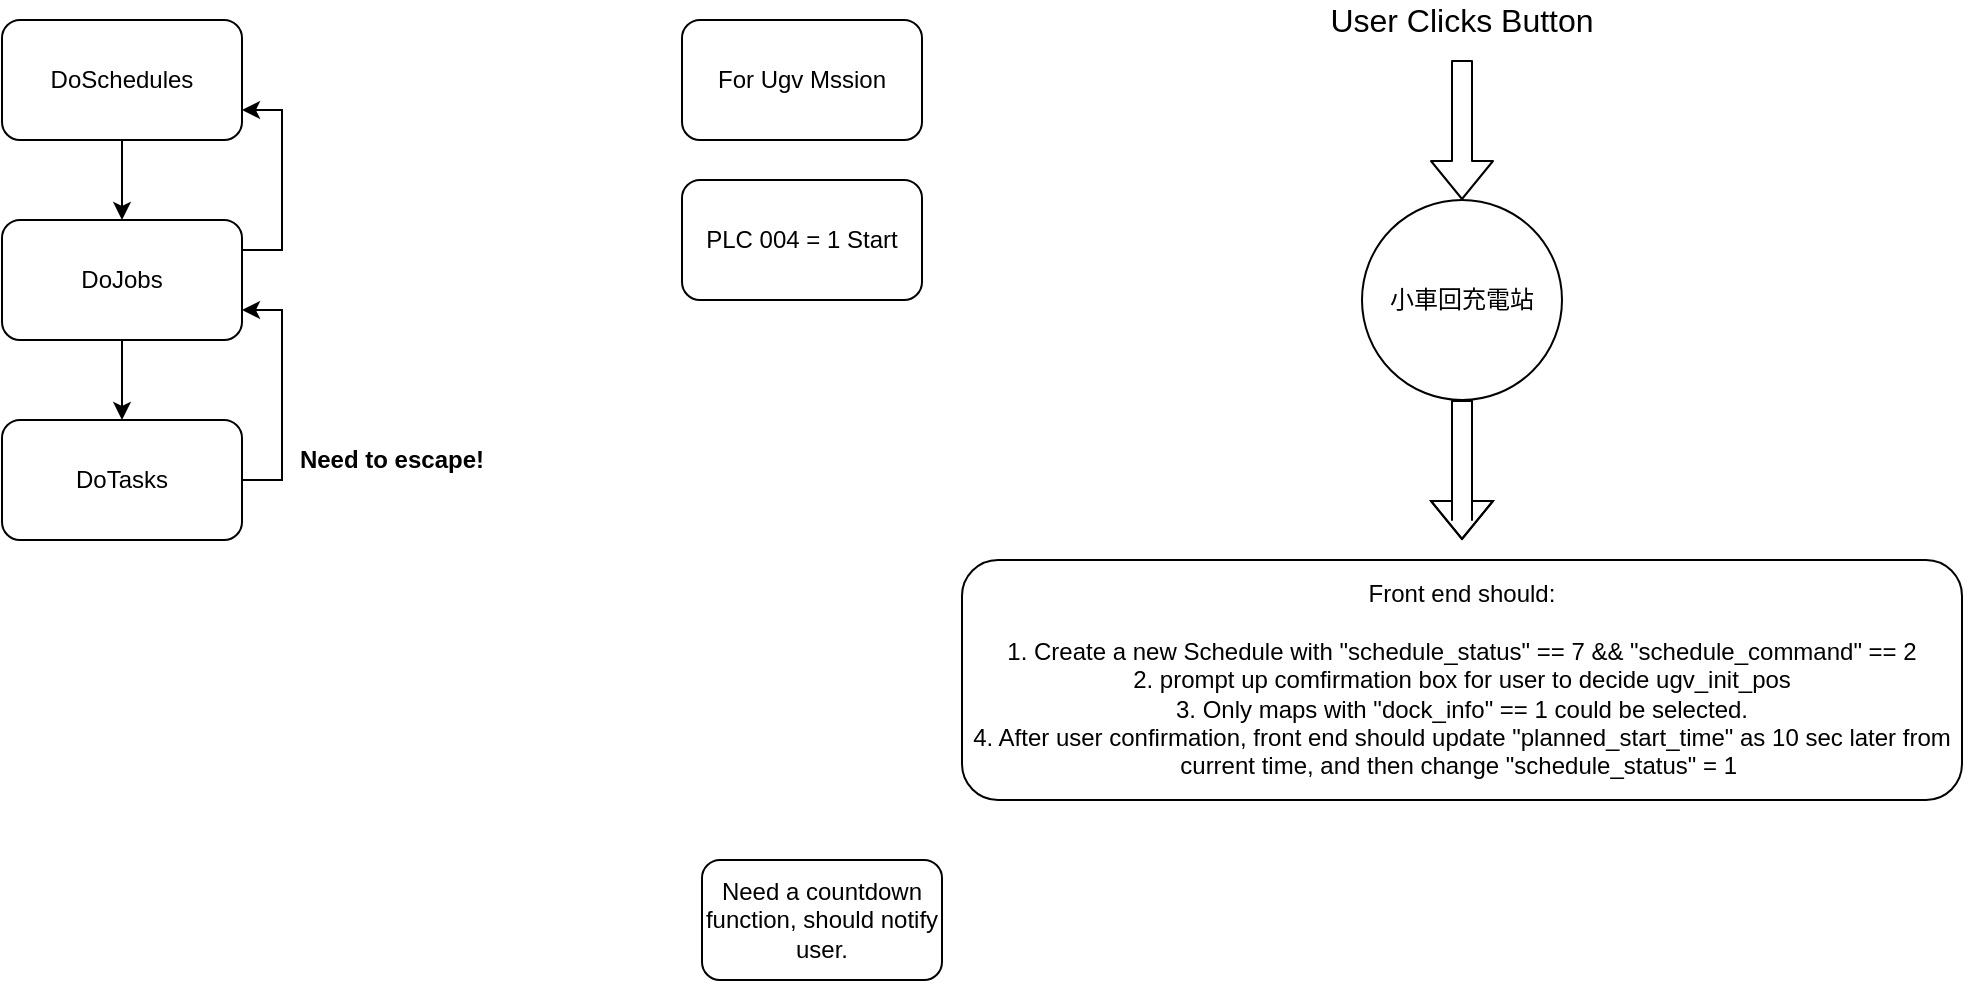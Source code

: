 <mxfile version="14.7.7" type="github" pages="2">
  <diagram name="TwoButtons" id="9f46799a-70d6-7492-0946-bef42562c5a5">
    <mxGraphModel dx="920" dy="605" grid="1" gridSize="10" guides="1" tooltips="1" connect="1" arrows="1" fold="1" page="1" pageScale="1" pageWidth="1100" pageHeight="850" background="none" math="0" shadow="0">
      <root>
        <mxCell id="0" />
        <mxCell id="1" parent="0" />
        <mxCell id="KLwD5VwdmR7PRyjQqvhB-4" style="edgeStyle=orthogonalEdgeStyle;rounded=0;orthogonalLoop=1;jettySize=auto;html=1;exitX=0.5;exitY=1;exitDx=0;exitDy=0;entryX=0.5;entryY=0;entryDx=0;entryDy=0;" parent="1" source="KLwD5VwdmR7PRyjQqvhB-1" target="KLwD5VwdmR7PRyjQqvhB-2" edge="1">
          <mxGeometry relative="1" as="geometry" />
        </mxCell>
        <mxCell id="KLwD5VwdmR7PRyjQqvhB-1" value="DoSchedules" style="rounded=1;whiteSpace=wrap;html=1;" parent="1" vertex="1">
          <mxGeometry x="100" y="40" width="120" height="60" as="geometry" />
        </mxCell>
        <mxCell id="KLwD5VwdmR7PRyjQqvhB-5" style="edgeStyle=orthogonalEdgeStyle;rounded=0;orthogonalLoop=1;jettySize=auto;html=1;exitX=0.5;exitY=1;exitDx=0;exitDy=0;entryX=0.5;entryY=0;entryDx=0;entryDy=0;" parent="1" source="KLwD5VwdmR7PRyjQqvhB-2" target="KLwD5VwdmR7PRyjQqvhB-3" edge="1">
          <mxGeometry relative="1" as="geometry" />
        </mxCell>
        <mxCell id="KLwD5VwdmR7PRyjQqvhB-7" style="edgeStyle=orthogonalEdgeStyle;rounded=0;orthogonalLoop=1;jettySize=auto;html=1;exitX=1;exitY=0.25;exitDx=0;exitDy=0;entryX=1;entryY=0.75;entryDx=0;entryDy=0;" parent="1" source="KLwD5VwdmR7PRyjQqvhB-2" target="KLwD5VwdmR7PRyjQqvhB-1" edge="1">
          <mxGeometry relative="1" as="geometry" />
        </mxCell>
        <mxCell id="KLwD5VwdmR7PRyjQqvhB-2" value="DoJobs" style="rounded=1;whiteSpace=wrap;html=1;" parent="1" vertex="1">
          <mxGeometry x="100" y="140" width="120" height="60" as="geometry" />
        </mxCell>
        <mxCell id="KLwD5VwdmR7PRyjQqvhB-6" style="edgeStyle=orthogonalEdgeStyle;rounded=0;orthogonalLoop=1;jettySize=auto;html=1;exitX=1;exitY=0.5;exitDx=0;exitDy=0;entryX=1;entryY=0.75;entryDx=0;entryDy=0;" parent="1" source="KLwD5VwdmR7PRyjQqvhB-3" target="KLwD5VwdmR7PRyjQqvhB-2" edge="1">
          <mxGeometry relative="1" as="geometry" />
        </mxCell>
        <mxCell id="KLwD5VwdmR7PRyjQqvhB-3" value="DoTasks" style="rounded=1;whiteSpace=wrap;html=1;" parent="1" vertex="1">
          <mxGeometry x="100" y="240" width="120" height="60" as="geometry" />
        </mxCell>
        <mxCell id="KLwD5VwdmR7PRyjQqvhB-8" value="For Ugv Mssion" style="rounded=1;whiteSpace=wrap;html=1;" parent="1" vertex="1">
          <mxGeometry x="440" y="40" width="120" height="60" as="geometry" />
        </mxCell>
        <mxCell id="KLwD5VwdmR7PRyjQqvhB-9" value="PLC 004 = 1 Start" style="rounded=1;whiteSpace=wrap;html=1;" parent="1" vertex="1">
          <mxGeometry x="440" y="120" width="120" height="60" as="geometry" />
        </mxCell>
        <mxCell id="KLwD5VwdmR7PRyjQqvhB-10" value="&lt;b&gt;Need to escape!&lt;/b&gt;" style="text;html=1;strokeColor=none;fillColor=none;align=center;verticalAlign=middle;whiteSpace=wrap;rounded=0;" parent="1" vertex="1">
          <mxGeometry x="240" y="250" width="110" height="20" as="geometry" />
        </mxCell>
        <mxCell id="KLwD5VwdmR7PRyjQqvhB-12" value="小車回充電站" style="ellipse;whiteSpace=wrap;html=1;aspect=fixed;" parent="1" vertex="1">
          <mxGeometry x="780" y="130" width="100" height="100" as="geometry" />
        </mxCell>
        <mxCell id="KLwD5VwdmR7PRyjQqvhB-14" value="" style="shape=flexArrow;endArrow=classic;html=1;entryX=0.5;entryY=0;entryDx=0;entryDy=0;" parent="1" target="KLwD5VwdmR7PRyjQqvhB-12" edge="1">
          <mxGeometry width="50" height="50" relative="1" as="geometry">
            <mxPoint x="830" y="60" as="sourcePoint" />
            <mxPoint x="1040" y="240" as="targetPoint" />
          </mxGeometry>
        </mxCell>
        <mxCell id="KLwD5VwdmR7PRyjQqvhB-15" value="&lt;font style=&quot;font-size: 16px&quot;&gt;User Clicks Button&lt;/font&gt;" style="text;html=1;strokeColor=none;fillColor=none;align=center;verticalAlign=middle;whiteSpace=wrap;rounded=0;" parent="1" vertex="1">
          <mxGeometry x="750" y="30" width="160" height="20" as="geometry" />
        </mxCell>
        <mxCell id="KLwD5VwdmR7PRyjQqvhB-16" value="" style="shape=flexArrow;endArrow=classic;html=1;exitX=0.5;exitY=1;exitDx=0;exitDy=0;" parent="1" source="KLwD5VwdmR7PRyjQqvhB-12" edge="1">
          <mxGeometry width="50" height="50" relative="1" as="geometry">
            <mxPoint x="829.5" y="235" as="sourcePoint" />
            <mxPoint x="830" y="300" as="targetPoint" />
            <Array as="points">
              <mxPoint x="830" y="290" />
            </Array>
          </mxGeometry>
        </mxCell>
        <mxCell id="KLwD5VwdmR7PRyjQqvhB-17" value="Front end should:&lt;br&gt;&lt;br&gt;1. Create a new Schedule with &quot;schedule_status&quot; == 7 &amp;amp;&amp;amp; &quot;schedule_command&quot; == 2&lt;br&gt;2. prompt up comfirmation box for user to decide ugv_init_pos&lt;br&gt;3. Only maps with &quot;dock_info&quot; == 1 could be selected.&lt;br&gt;4. After user confirmation, front end should update &quot;planned_start_time&quot; as 10 sec later from current time, and then change &quot;schedule_status&quot; = 1&amp;nbsp;" style="rounded=1;whiteSpace=wrap;html=1;" parent="1" vertex="1">
          <mxGeometry x="580" y="310" width="500" height="120" as="geometry" />
        </mxCell>
        <mxCell id="KLwD5VwdmR7PRyjQqvhB-19" value="Need a countdown function, should notify user." style="rounded=1;whiteSpace=wrap;html=1;" parent="1" vertex="1">
          <mxGeometry x="450" y="460" width="120" height="60" as="geometry" />
        </mxCell>
      </root>
    </mxGraphModel>
  </diagram>
  <diagram id="owZQCH_vDhyIAB7X52QG" name="RedoButton">
    <mxGraphModel dx="782" dy="1683" grid="1" gridSize="10" guides="1" tooltips="1" connect="1" arrows="1" fold="1" page="1" pageScale="1" pageWidth="827" pageHeight="1169" math="0" shadow="0">
      <root>
        <mxCell id="n0nwbGPEsCJ3wl-f-12y-0" />
        <mxCell id="n0nwbGPEsCJ3wl-f-12y-1" parent="n0nwbGPEsCJ3wl-f-12y-0" />
        <mxCell id="rHpX2mkYnnXNI7FvOPFv-5" style="edgeStyle=orthogonalEdgeStyle;rounded=0;orthogonalLoop=1;jettySize=auto;html=1;exitX=0.5;exitY=0;exitDx=0;exitDy=0;" edge="1" parent="n0nwbGPEsCJ3wl-f-12y-1" source="n0nwbGPEsCJ3wl-f-12y-2">
          <mxGeometry relative="1" as="geometry">
            <mxPoint x="120" y="-60" as="targetPoint" />
          </mxGeometry>
        </mxCell>
        <mxCell id="n0nwbGPEsCJ3wl-f-12y-2" value="重做" style="rounded=1;whiteSpace=wrap;html=1;" vertex="1" parent="n0nwbGPEsCJ3wl-f-12y-1">
          <mxGeometry x="60" y="30" width="90" height="40" as="geometry" />
        </mxCell>
        <mxCell id="n0nwbGPEsCJ3wl-f-12y-3" value="聯係管理員" style="rounded=1;whiteSpace=wrap;html=1;" vertex="1" parent="n0nwbGPEsCJ3wl-f-12y-1">
          <mxGeometry x="190" y="30" width="90" height="40" as="geometry" />
        </mxCell>
        <mxCell id="n0nwbGPEsCJ3wl-f-12y-16" value="" style="group" vertex="1" connectable="0" parent="n0nwbGPEsCJ3wl-f-12y-1">
          <mxGeometry x="60" y="100" width="330" height="150" as="geometry" />
        </mxCell>
        <mxCell id="n0nwbGPEsCJ3wl-f-12y-5" value="" style="rounded=1;whiteSpace=wrap;html=1;" vertex="1" parent="n0nwbGPEsCJ3wl-f-12y-16">
          <mxGeometry width="330" height="150" as="geometry" />
        </mxCell>
        <mxCell id="n0nwbGPEsCJ3wl-f-12y-6" value="請選擇" style="rounded=1;whiteSpace=wrap;html=1;" vertex="1" parent="n0nwbGPEsCJ3wl-f-12y-16">
          <mxGeometry x="24.265" y="20" width="247.5" height="30" as="geometry" />
        </mxCell>
        <mxCell id="n0nwbGPEsCJ3wl-f-12y-10" value="重做錯誤部分" style="rounded=1;whiteSpace=wrap;html=1;" vertex="1" parent="n0nwbGPEsCJ3wl-f-12y-16">
          <mxGeometry x="24.265" y="80" width="116.471" height="50" as="geometry" />
        </mxCell>
        <mxCell id="n0nwbGPEsCJ3wl-f-12y-11" value="重做整個任務" style="rounded=1;whiteSpace=wrap;html=1;" vertex="1" parent="n0nwbGPEsCJ3wl-f-12y-16">
          <mxGeometry x="155.294" y="80" width="116.471" height="50" as="geometry" />
        </mxCell>
        <mxCell id="n0nwbGPEsCJ3wl-f-12y-14" value="" style="verticalLabelPosition=bottom;verticalAlign=top;html=1;shape=mxgraph.basic.x" vertex="1" parent="n0nwbGPEsCJ3wl-f-12y-16">
          <mxGeometry x="291.176" y="10" width="19.412" height="20" as="geometry" />
        </mxCell>
        <mxCell id="rHpX2mkYnnXNI7FvOPFv-0" style="edgeStyle=orthogonalEdgeStyle;rounded=0;orthogonalLoop=1;jettySize=auto;html=1;exitX=0.5;exitY=1;exitDx=0;exitDy=0;" edge="1" parent="n0nwbGPEsCJ3wl-f-12y-1" source="n0nwbGPEsCJ3wl-f-12y-10">
          <mxGeometry relative="1" as="geometry">
            <mxPoint x="100" y="300" as="targetPoint" />
          </mxGeometry>
        </mxCell>
        <mxCell id="rHpX2mkYnnXNI7FvOPFv-1" value="Create&amp;nbsp; a new schedule with this job&amp;nbsp;&lt;br&gt;set schedule_command as 4" style="text;html=1;strokeColor=none;fillColor=none;align=center;verticalAlign=middle;whiteSpace=wrap;rounded=0;" vertex="1" parent="n0nwbGPEsCJ3wl-f-12y-1">
          <mxGeometry y="310" width="210" height="40" as="geometry" />
        </mxCell>
        <mxCell id="rHpX2mkYnnXNI7FvOPFv-3" style="edgeStyle=orthogonalEdgeStyle;rounded=0;orthogonalLoop=1;jettySize=auto;html=1;exitX=0.5;exitY=1;exitDx=0;exitDy=0;" edge="1" parent="n0nwbGPEsCJ3wl-f-12y-1" source="n0nwbGPEsCJ3wl-f-12y-11">
          <mxGeometry relative="1" as="geometry">
            <mxPoint x="340" y="310" as="targetPoint" />
          </mxGeometry>
        </mxCell>
        <mxCell id="rHpX2mkYnnXNI7FvOPFv-4" value="Create&amp;nbsp; a new schedule with this job&amp;nbsp;&lt;br&gt;set schedule_command as 1" style="text;html=1;strokeColor=none;fillColor=none;align=center;verticalAlign=middle;whiteSpace=wrap;rounded=0;" vertex="1" parent="n0nwbGPEsCJ3wl-f-12y-1">
          <mxGeometry x="270" y="310" width="240" height="40" as="geometry" />
        </mxCell>
        <mxCell id="rHpX2mkYnnXNI7FvOPFv-6" value="Can only be activated when current job status is error, otherwise, front end should disable the button," style="text;html=1;strokeColor=none;fillColor=none;align=center;verticalAlign=middle;whiteSpace=wrap;rounded=0;" vertex="1" parent="n0nwbGPEsCJ3wl-f-12y-1">
          <mxGeometry x="10" y="-100" width="210" height="40" as="geometry" />
        </mxCell>
      </root>
    </mxGraphModel>
  </diagram>
</mxfile>

